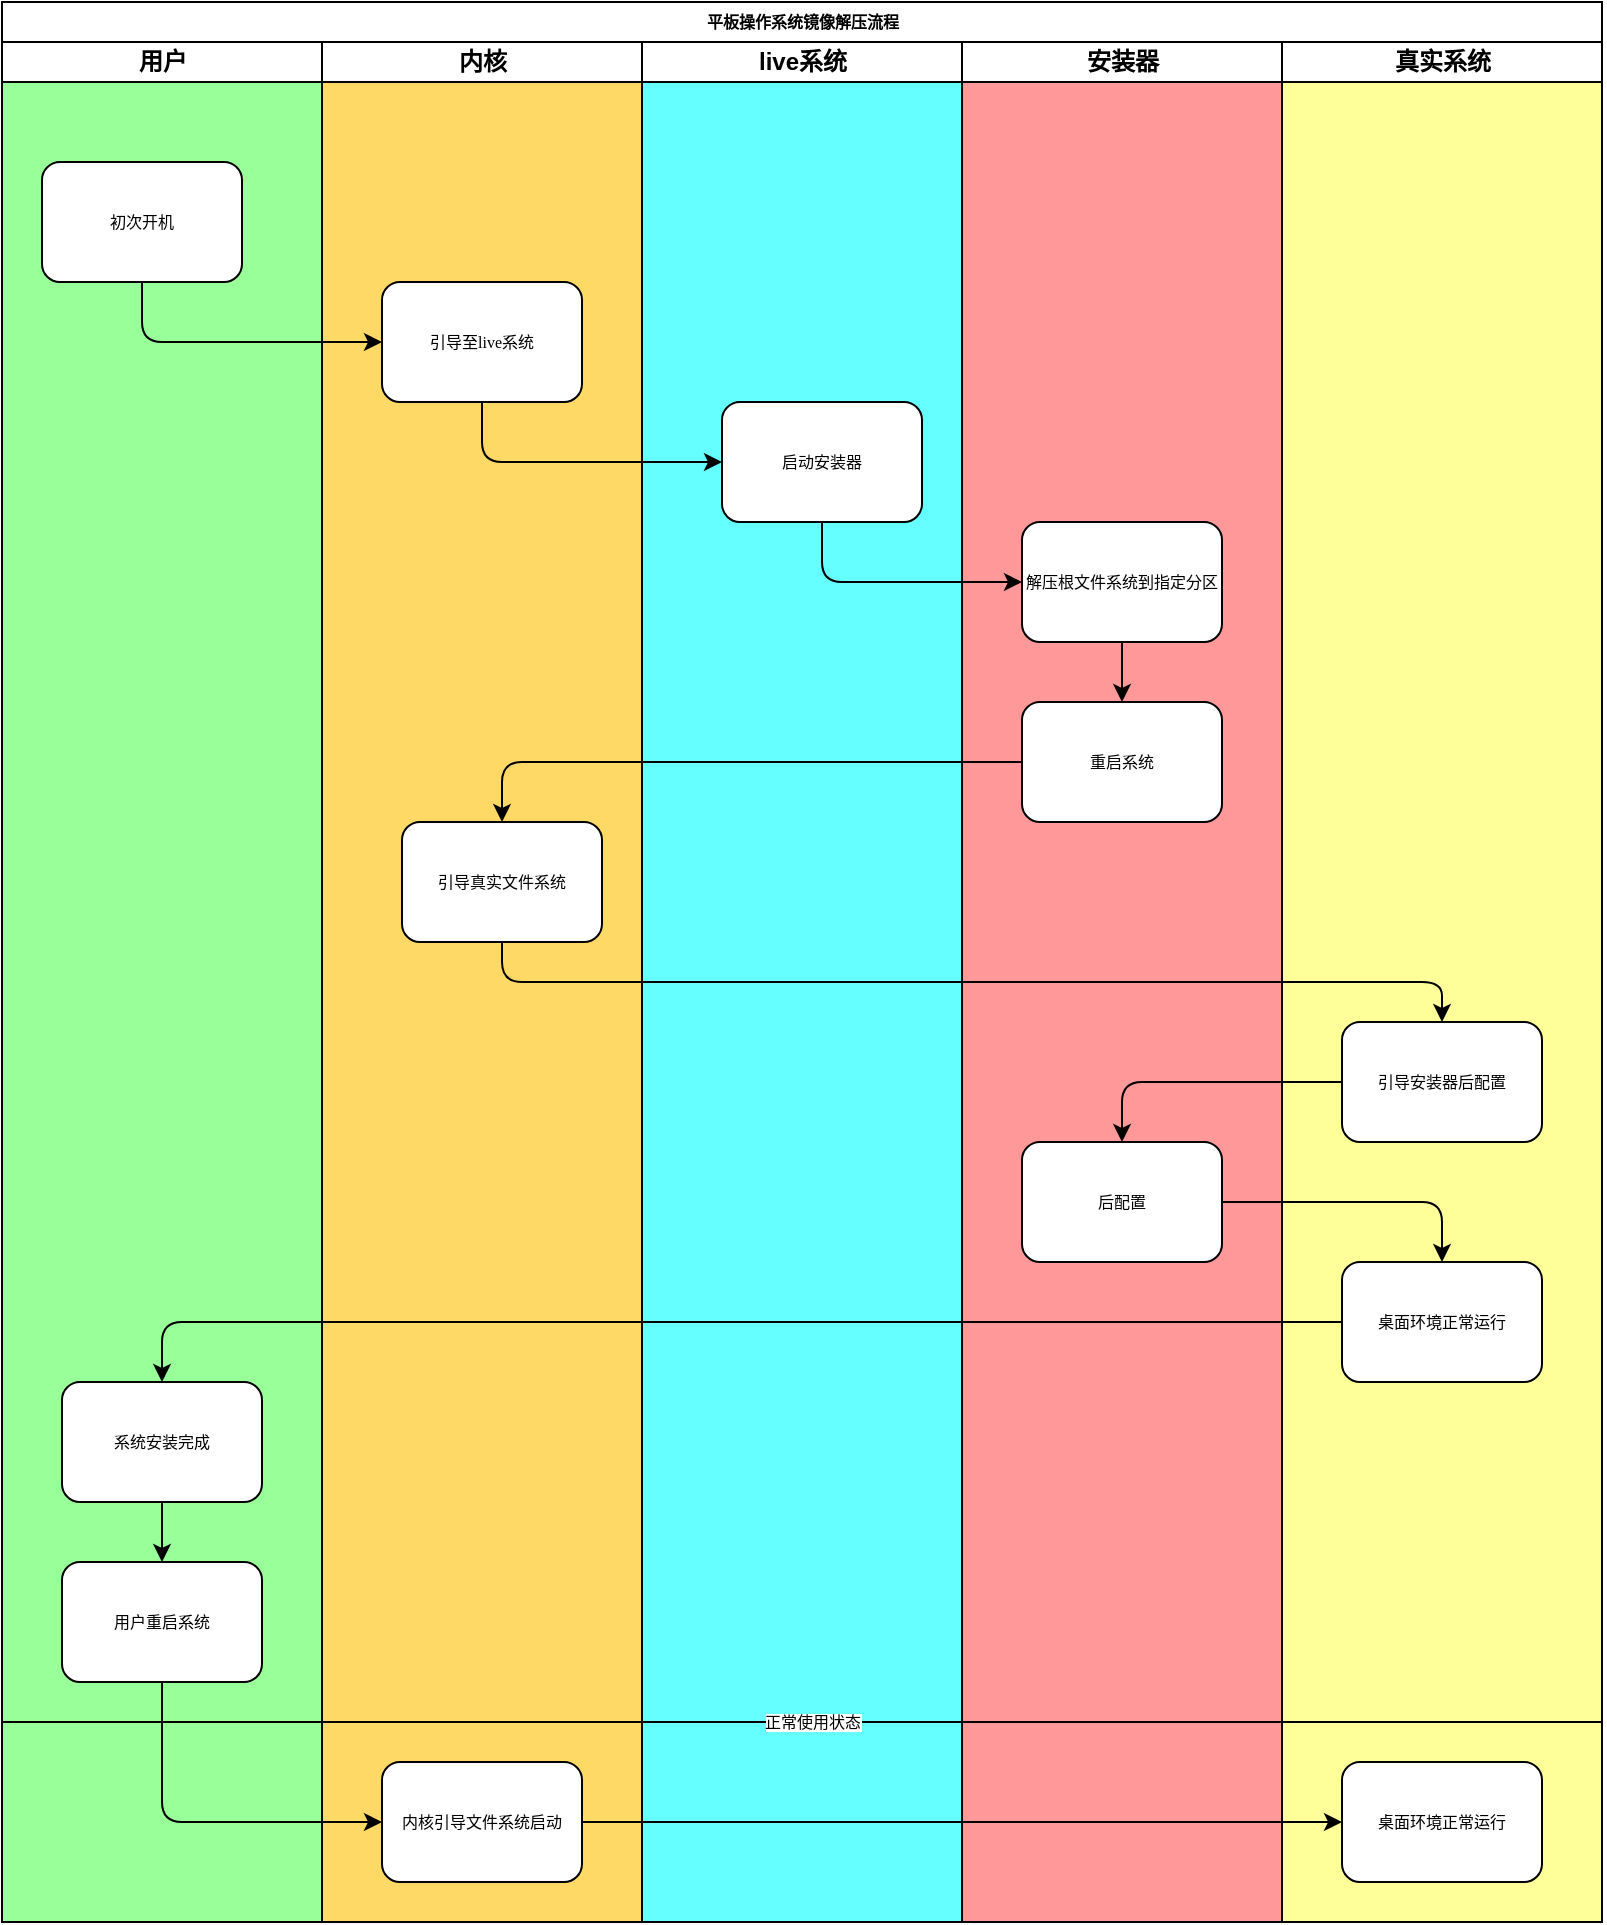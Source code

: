 <mxfile version="14.8.3" type="github">
  <diagram name="Page-1" id="74e2e168-ea6b-b213-b513-2b3c1d86103e">
    <mxGraphModel dx="1203" dy="483" grid="1" gridSize="10" guides="1" tooltips="1" connect="1" arrows="1" fold="1" page="1" pageScale="1" pageWidth="1100" pageHeight="850" background="none" math="0" shadow="0">
      <root>
        <mxCell id="0" />
        <mxCell id="1" parent="0" />
        <mxCell id="77e6c97f196da883-1" value="平板操作系统镜像解压流程" style="swimlane;html=1;childLayout=stackLayout;startSize=20;rounded=0;shadow=0;labelBackgroundColor=none;strokeWidth=1;fontFamily=Verdana;fontSize=8;align=center;swimlaneFillColor=#ffffff;" parent="1" vertex="1">
          <mxGeometry x="280" y="20" width="800" height="960" as="geometry">
            <mxRectangle x="280" y="20" width="180" height="20" as="alternateBounds" />
          </mxGeometry>
        </mxCell>
        <mxCell id="77e6c97f196da883-2" value="用户" style="swimlane;html=1;startSize=20;swimlaneFillColor=#99FF99;fillColor=none;" parent="77e6c97f196da883-1" vertex="1">
          <mxGeometry y="20" width="160" height="940" as="geometry" />
        </mxCell>
        <mxCell id="77e6c97f196da883-8" value="初次开机" style="rounded=1;whiteSpace=wrap;html=1;shadow=0;labelBackgroundColor=none;strokeWidth=1;fontFamily=Verdana;fontSize=8;align=center;" parent="77e6c97f196da883-2" vertex="1">
          <mxGeometry x="20" y="60" width="100" height="60" as="geometry" />
        </mxCell>
        <mxCell id="WiUJJ6gaLQ5Pb7P8ZP3k-75" style="edgeStyle=orthogonalEdgeStyle;rounded=1;orthogonalLoop=1;jettySize=auto;html=1;fontFamily=Verdana;fontSize=8;" edge="1" parent="77e6c97f196da883-2" source="WiUJJ6gaLQ5Pb7P8ZP3k-70" target="WiUJJ6gaLQ5Pb7P8ZP3k-69">
          <mxGeometry relative="1" as="geometry" />
        </mxCell>
        <mxCell id="WiUJJ6gaLQ5Pb7P8ZP3k-70" value="系统安装完成" style="rounded=1;whiteSpace=wrap;html=1;shadow=0;fontFamily=Verdana;fontSize=8;strokeWidth=1;" vertex="1" parent="77e6c97f196da883-2">
          <mxGeometry x="30" y="670" width="100" height="60" as="geometry" />
        </mxCell>
        <mxCell id="WiUJJ6gaLQ5Pb7P8ZP3k-69" value="用户重启系统" style="rounded=1;whiteSpace=wrap;html=1;shadow=0;fontFamily=Verdana;fontSize=8;strokeWidth=1;" vertex="1" parent="77e6c97f196da883-2">
          <mxGeometry x="30" y="760" width="100" height="60" as="geometry" />
        </mxCell>
        <mxCell id="77e6c97f196da883-3" value="内核" style="swimlane;html=1;startSize=20;swimlaneFillColor=#FFD966;" parent="77e6c97f196da883-1" vertex="1">
          <mxGeometry x="160" y="20" width="160" height="940" as="geometry" />
        </mxCell>
        <mxCell id="77e6c97f196da883-11" value="引导至live系统" style="rounded=1;whiteSpace=wrap;html=1;shadow=0;labelBackgroundColor=none;strokeWidth=1;fontFamily=Verdana;fontSize=8;align=center;" parent="77e6c97f196da883-3" vertex="1">
          <mxGeometry x="30" y="120" width="100" height="60" as="geometry" />
        </mxCell>
        <mxCell id="WiUJJ6gaLQ5Pb7P8ZP3k-54" value="引导真实文件系统" style="rounded=1;whiteSpace=wrap;html=1;shadow=0;fontFamily=Verdana;fontSize=8;strokeWidth=1;" vertex="1" parent="77e6c97f196da883-3">
          <mxGeometry x="40" y="390" width="100" height="60" as="geometry" />
        </mxCell>
        <mxCell id="WiUJJ6gaLQ5Pb7P8ZP3k-68" value="内核引导文件系统启动" style="rounded=1;whiteSpace=wrap;html=1;shadow=0;fontFamily=Verdana;fontSize=8;strokeWidth=1;" vertex="1" parent="77e6c97f196da883-3">
          <mxGeometry x="30" y="860" width="100" height="60" as="geometry" />
        </mxCell>
        <mxCell id="77e6c97f196da883-4" value="live系统" style="swimlane;html=1;startSize=20;swimlaneFillColor=#66FFFF;" parent="77e6c97f196da883-1" vertex="1">
          <mxGeometry x="320" y="20" width="160" height="940" as="geometry" />
        </mxCell>
        <mxCell id="WiUJJ6gaLQ5Pb7P8ZP3k-1" value="启动安装器" style="rounded=1;whiteSpace=wrap;html=1;shadow=0;labelBackgroundColor=none;strokeWidth=1;fontFamily=Verdana;fontSize=8;align=center;" vertex="1" parent="77e6c97f196da883-4">
          <mxGeometry x="40" y="180" width="100" height="60" as="geometry" />
        </mxCell>
        <mxCell id="77e6c97f196da883-5" value="安装器" style="swimlane;html=1;startSize=20;swimlaneFillColor=#FF9999;" parent="77e6c97f196da883-1" vertex="1">
          <mxGeometry x="480" y="20" width="160" height="940" as="geometry" />
        </mxCell>
        <mxCell id="WiUJJ6gaLQ5Pb7P8ZP3k-53" style="edgeStyle=orthogonalEdgeStyle;rounded=1;orthogonalLoop=1;jettySize=auto;html=1;entryX=0.5;entryY=0;entryDx=0;entryDy=0;fontFamily=Verdana;fontSize=8;" edge="1" parent="77e6c97f196da883-5" source="WiUJJ6gaLQ5Pb7P8ZP3k-45" target="WiUJJ6gaLQ5Pb7P8ZP3k-52">
          <mxGeometry relative="1" as="geometry" />
        </mxCell>
        <mxCell id="WiUJJ6gaLQ5Pb7P8ZP3k-45" value="解压根文件系统到指定分区" style="rounded=1;whiteSpace=wrap;html=1;shadow=0;labelBackgroundColor=none;strokeWidth=1;fontFamily=Verdana;fontSize=8;align=center;" vertex="1" parent="77e6c97f196da883-5">
          <mxGeometry x="30" y="240" width="100" height="60" as="geometry" />
        </mxCell>
        <mxCell id="WiUJJ6gaLQ5Pb7P8ZP3k-52" value="重启系统" style="rounded=1;whiteSpace=wrap;html=1;shadow=0;fontFamily=Verdana;fontSize=8;strokeWidth=1;" vertex="1" parent="77e6c97f196da883-5">
          <mxGeometry x="30" y="330" width="100" height="60" as="geometry" />
        </mxCell>
        <mxCell id="WiUJJ6gaLQ5Pb7P8ZP3k-62" value="后配置" style="rounded=1;whiteSpace=wrap;html=1;shadow=0;fontFamily=Verdana;fontSize=8;strokeWidth=1;" vertex="1" parent="77e6c97f196da883-5">
          <mxGeometry x="30" y="550" width="100" height="60" as="geometry" />
        </mxCell>
        <mxCell id="77e6c97f196da883-6" value="真实系统" style="swimlane;html=1;startSize=20;swimlaneFillColor=#FFFF99;" parent="77e6c97f196da883-1" vertex="1">
          <mxGeometry x="640" y="20" width="160" height="940" as="geometry" />
        </mxCell>
        <mxCell id="WiUJJ6gaLQ5Pb7P8ZP3k-56" value="引导安装器后配置" style="rounded=1;whiteSpace=wrap;html=1;shadow=0;fontFamily=Verdana;fontSize=8;strokeWidth=1;" vertex="1" parent="77e6c97f196da883-6">
          <mxGeometry x="30" y="490" width="100" height="60" as="geometry" />
        </mxCell>
        <mxCell id="WiUJJ6gaLQ5Pb7P8ZP3k-63" value="桌面环境正常运行" style="rounded=1;whiteSpace=wrap;html=1;shadow=0;fontFamily=Verdana;fontSize=8;strokeWidth=1;" vertex="1" parent="77e6c97f196da883-6">
          <mxGeometry x="30" y="610" width="100" height="60" as="geometry" />
        </mxCell>
        <mxCell id="WiUJJ6gaLQ5Pb7P8ZP3k-82" value="&lt;span&gt;桌面环境正常运行&lt;/span&gt;" style="rounded=1;whiteSpace=wrap;html=1;shadow=0;fontFamily=Verdana;fontSize=8;strokeWidth=1;" vertex="1" parent="77e6c97f196da883-6">
          <mxGeometry x="30" y="860" width="100" height="60" as="geometry" />
        </mxCell>
        <mxCell id="WiUJJ6gaLQ5Pb7P8ZP3k-2" style="edgeStyle=orthogonalEdgeStyle;rounded=1;orthogonalLoop=1;jettySize=auto;html=1;entryX=0;entryY=0.5;entryDx=0;entryDy=0;exitX=0.5;exitY=1;exitDx=0;exitDy=0;" edge="1" parent="77e6c97f196da883-1" source="77e6c97f196da883-11" target="WiUJJ6gaLQ5Pb7P8ZP3k-1">
          <mxGeometry relative="1" as="geometry" />
        </mxCell>
        <mxCell id="WiUJJ6gaLQ5Pb7P8ZP3k-55" style="edgeStyle=orthogonalEdgeStyle;rounded=1;orthogonalLoop=1;jettySize=auto;html=1;entryX=0.5;entryY=0;entryDx=0;entryDy=0;fontFamily=Verdana;fontSize=8;" edge="1" parent="77e6c97f196da883-1" source="WiUJJ6gaLQ5Pb7P8ZP3k-52" target="WiUJJ6gaLQ5Pb7P8ZP3k-54">
          <mxGeometry relative="1" as="geometry" />
        </mxCell>
        <mxCell id="WiUJJ6gaLQ5Pb7P8ZP3k-57" style="edgeStyle=orthogonalEdgeStyle;rounded=1;orthogonalLoop=1;jettySize=auto;html=1;exitX=0.5;exitY=1;exitDx=0;exitDy=0;fontFamily=Verdana;fontSize=8;" edge="1" parent="77e6c97f196da883-1" source="WiUJJ6gaLQ5Pb7P8ZP3k-54" target="WiUJJ6gaLQ5Pb7P8ZP3k-56">
          <mxGeometry relative="1" as="geometry" />
        </mxCell>
        <mxCell id="WiUJJ6gaLQ5Pb7P8ZP3k-65" style="edgeStyle=orthogonalEdgeStyle;rounded=1;orthogonalLoop=1;jettySize=auto;html=1;entryX=0.5;entryY=0;entryDx=0;entryDy=0;fontFamily=Verdana;fontSize=8;" edge="1" parent="77e6c97f196da883-1" source="WiUJJ6gaLQ5Pb7P8ZP3k-56" target="WiUJJ6gaLQ5Pb7P8ZP3k-62">
          <mxGeometry relative="1" as="geometry" />
        </mxCell>
        <mxCell id="WiUJJ6gaLQ5Pb7P8ZP3k-66" style="edgeStyle=orthogonalEdgeStyle;rounded=1;orthogonalLoop=1;jettySize=auto;html=1;entryX=0.5;entryY=0;entryDx=0;entryDy=0;fontFamily=Verdana;fontSize=8;" edge="1" parent="77e6c97f196da883-1" source="WiUJJ6gaLQ5Pb7P8ZP3k-62" target="WiUJJ6gaLQ5Pb7P8ZP3k-63">
          <mxGeometry relative="1" as="geometry" />
        </mxCell>
        <mxCell id="WiUJJ6gaLQ5Pb7P8ZP3k-72" style="edgeStyle=orthogonalEdgeStyle;rounded=1;orthogonalLoop=1;jettySize=auto;html=1;entryX=0;entryY=0.5;entryDx=0;entryDy=0;fontFamily=Verdana;fontSize=8;exitX=0.5;exitY=1;exitDx=0;exitDy=0;" edge="1" parent="77e6c97f196da883-1" source="WiUJJ6gaLQ5Pb7P8ZP3k-1" target="WiUJJ6gaLQ5Pb7P8ZP3k-45">
          <mxGeometry relative="1" as="geometry" />
        </mxCell>
        <mxCell id="WiUJJ6gaLQ5Pb7P8ZP3k-73" style="edgeStyle=orthogonalEdgeStyle;rounded=1;orthogonalLoop=1;jettySize=auto;html=1;entryX=0;entryY=0.5;entryDx=0;entryDy=0;fontFamily=Verdana;fontSize=8;exitX=0.5;exitY=1;exitDx=0;exitDy=0;" edge="1" parent="77e6c97f196da883-1" source="77e6c97f196da883-8" target="77e6c97f196da883-11">
          <mxGeometry relative="1" as="geometry" />
        </mxCell>
        <mxCell id="WiUJJ6gaLQ5Pb7P8ZP3k-74" style="edgeStyle=orthogonalEdgeStyle;rounded=1;orthogonalLoop=1;jettySize=auto;html=1;entryX=0.5;entryY=0;entryDx=0;entryDy=0;fontFamily=Verdana;fontSize=8;" edge="1" parent="77e6c97f196da883-1" source="WiUJJ6gaLQ5Pb7P8ZP3k-63" target="WiUJJ6gaLQ5Pb7P8ZP3k-70">
          <mxGeometry relative="1" as="geometry" />
        </mxCell>
        <mxCell id="WiUJJ6gaLQ5Pb7P8ZP3k-83" style="edgeStyle=orthogonalEdgeStyle;rounded=1;orthogonalLoop=1;jettySize=auto;html=1;entryX=0;entryY=0.5;entryDx=0;entryDy=0;fontFamily=Verdana;fontSize=8;exitX=0.5;exitY=1;exitDx=0;exitDy=0;" edge="1" parent="77e6c97f196da883-1" source="WiUJJ6gaLQ5Pb7P8ZP3k-69" target="WiUJJ6gaLQ5Pb7P8ZP3k-68">
          <mxGeometry relative="1" as="geometry" />
        </mxCell>
        <mxCell id="WiUJJ6gaLQ5Pb7P8ZP3k-84" style="edgeStyle=orthogonalEdgeStyle;rounded=1;orthogonalLoop=1;jettySize=auto;html=1;entryX=0;entryY=0.5;entryDx=0;entryDy=0;fontFamily=Verdana;fontSize=8;" edge="1" parent="77e6c97f196da883-1" source="WiUJJ6gaLQ5Pb7P8ZP3k-68" target="WiUJJ6gaLQ5Pb7P8ZP3k-82">
          <mxGeometry relative="1" as="geometry" />
        </mxCell>
        <mxCell id="WiUJJ6gaLQ5Pb7P8ZP3k-76" value="" style="endArrow=none;html=1;fontFamily=Verdana;fontSize=8;" edge="1" parent="1">
          <mxGeometry width="50" height="50" relative="1" as="geometry">
            <mxPoint x="280" y="880" as="sourcePoint" />
            <mxPoint x="1080" y="880" as="targetPoint" />
          </mxGeometry>
        </mxCell>
        <mxCell id="WiUJJ6gaLQ5Pb7P8ZP3k-78" value="正常使用状态" style="edgeLabel;html=1;align=center;verticalAlign=middle;resizable=0;points=[];fontSize=8;fontFamily=Verdana;spacing=0;" vertex="1" connectable="0" parent="WiUJJ6gaLQ5Pb7P8ZP3k-76">
          <mxGeometry x="0.038" relative="1" as="geometry">
            <mxPoint x="-10" as="offset" />
          </mxGeometry>
        </mxCell>
      </root>
    </mxGraphModel>
  </diagram>
</mxfile>
